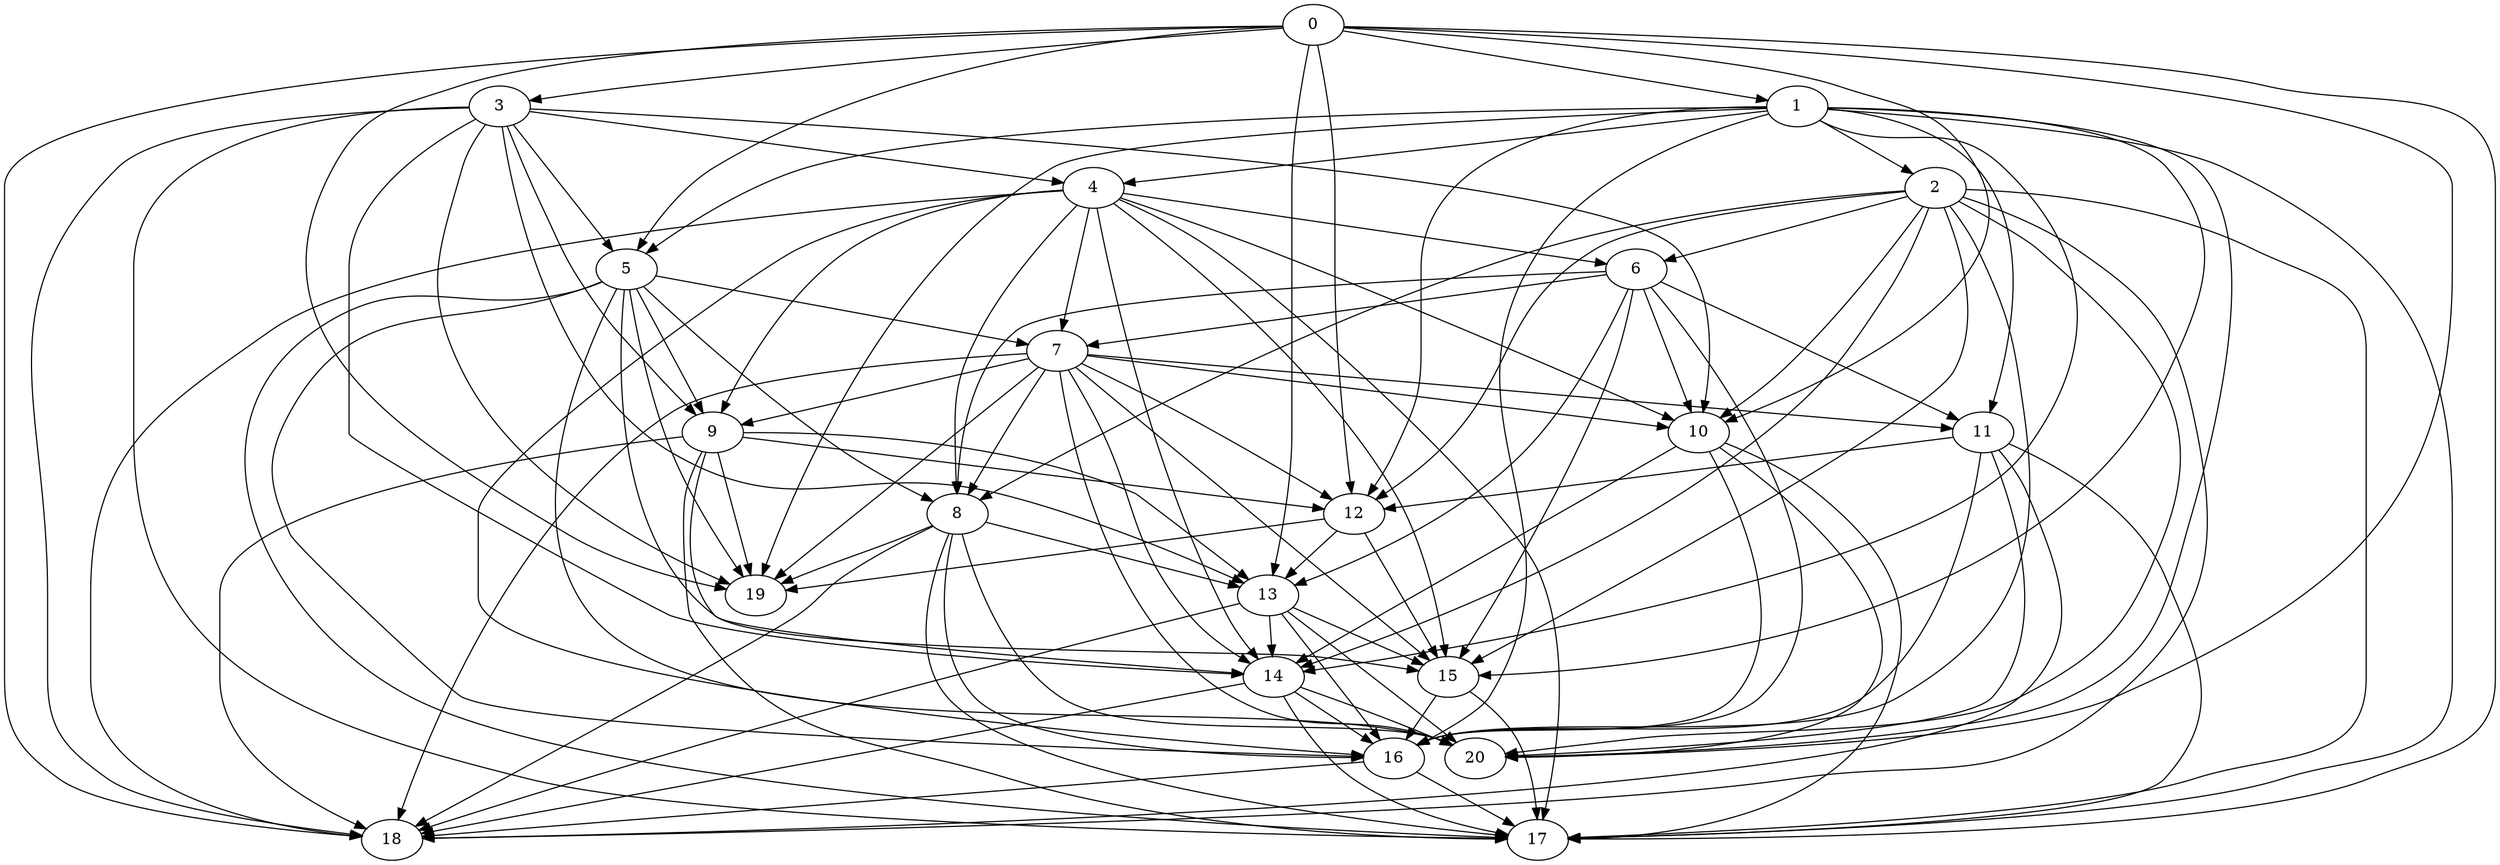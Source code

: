 digraph "Random_Nodes_21_Density_5.33_CCR_1.00_WeightType_Random_Homogeneous-2" {
0 [Weight=29];
3 [Weight=47];
1 [Weight=18];
4 [Weight=47];
2 [Weight=18];
5 [Weight=18];
6 [Weight=12];
7 [Weight=41];
9 [Weight=47];
11 [Weight=47];
8 [Weight=23];
12 [Weight=18];
10 [Weight=59];
13 [Weight=41];
14 [Weight=53];
15 [Weight=18];
16 [Weight=12];
18 [Weight=41];
17 [Weight=23];
19 [Weight=23];
20 [Weight=12];
14 -> 18 [Weight=10];
1 -> 4 [Weight=2];
4 -> 18 [Weight=5];
14 -> 16 [Weight=10];
1 -> 17 [Weight=6];
14 -> 17 [Weight=2];
9 -> 18 [Weight=10];
1 -> 14 [Weight=10];
2 -> 12 [Weight=2];
12 -> 19 [Weight=2];
1 -> 20 [Weight=10];
10 -> 20 [Weight=3];
8 -> 17 [Weight=8];
3 -> 14 [Weight=3];
5 -> 19 [Weight=7];
3 -> 18 [Weight=4];
2 -> 18 [Weight=5];
11 -> 20 [Weight=8];
4 -> 9 [Weight=7];
7 -> 20 [Weight=8];
11 -> 18 [Weight=5];
9 -> 12 [Weight=10];
2 -> 14 [Weight=2];
0 -> 18 [Weight=9];
0 -> 20 [Weight=8];
3 -> 5 [Weight=2];
6 -> 7 [Weight=2];
5 -> 15 [Weight=9];
10 -> 14 [Weight=2];
0 -> 1 [Weight=10];
11 -> 12 [Weight=2];
4 -> 8 [Weight=3];
4 -> 16 [Weight=7];
8 -> 16 [Weight=10];
15 -> 16 [Weight=7];
1 -> 15 [Weight=10];
8 -> 20 [Weight=3];
2 -> 16 [Weight=3];
1 -> 5 [Weight=4];
6 -> 11 [Weight=4];
0 -> 12 [Weight=8];
7 -> 11 [Weight=9];
8 -> 18 [Weight=9];
0 -> 13 [Weight=4];
5 -> 8 [Weight=3];
13 -> 18 [Weight=2];
4 -> 14 [Weight=6];
5 -> 9 [Weight=2];
13 -> 20 [Weight=7];
2 -> 8 [Weight=9];
12 -> 13 [Weight=5];
15 -> 17 [Weight=4];
2 -> 15 [Weight=2];
2 -> 20 [Weight=2];
0 -> 10 [Weight=8];
6 -> 16 [Weight=7];
13 -> 14 [Weight=5];
3 -> 19 [Weight=7];
1 -> 11 [Weight=2];
10 -> 16 [Weight=9];
0 -> 17 [Weight=3];
1 -> 19 [Weight=4];
8 -> 13 [Weight=2];
7 -> 10 [Weight=4];
4 -> 15 [Weight=9];
2 -> 17 [Weight=4];
8 -> 19 [Weight=10];
7 -> 19 [Weight=10];
6 -> 13 [Weight=9];
3 -> 13 [Weight=4];
13 -> 16 [Weight=9];
9 -> 13 [Weight=9];
9 -> 19 [Weight=9];
7 -> 9 [Weight=7];
11 -> 17 [Weight=2];
16 -> 18 [Weight=2];
9 -> 14 [Weight=4];
13 -> 15 [Weight=10];
5 -> 16 [Weight=2];
3 -> 4 [Weight=8];
7 -> 18 [Weight=7];
7 -> 14 [Weight=7];
4 -> 7 [Weight=5];
11 -> 16 [Weight=3];
7 -> 15 [Weight=5];
6 -> 10 [Weight=9];
16 -> 17 [Weight=4];
12 -> 15 [Weight=2];
7 -> 12 [Weight=2];
5 -> 17 [Weight=10];
4 -> 17 [Weight=5];
4 -> 6 [Weight=7];
6 -> 8 [Weight=6];
7 -> 8 [Weight=2];
3 -> 9 [Weight=4];
2 -> 6 [Weight=7];
14 -> 20 [Weight=7];
4 -> 10 [Weight=5];
0 -> 5 [Weight=3];
1 -> 16 [Weight=4];
0 -> 19 [Weight=7];
9 -> 17 [Weight=9];
1 -> 2 [Weight=9];
1 -> 12 [Weight=10];
6 -> 15 [Weight=6];
0 -> 3 [Weight=7];
3 -> 10 [Weight=4];
10 -> 17 [Weight=3];
2 -> 10 [Weight=10];
3 -> 17 [Weight=5];
5 -> 20 [Weight=3];
5 -> 7 [Weight=3];
}
